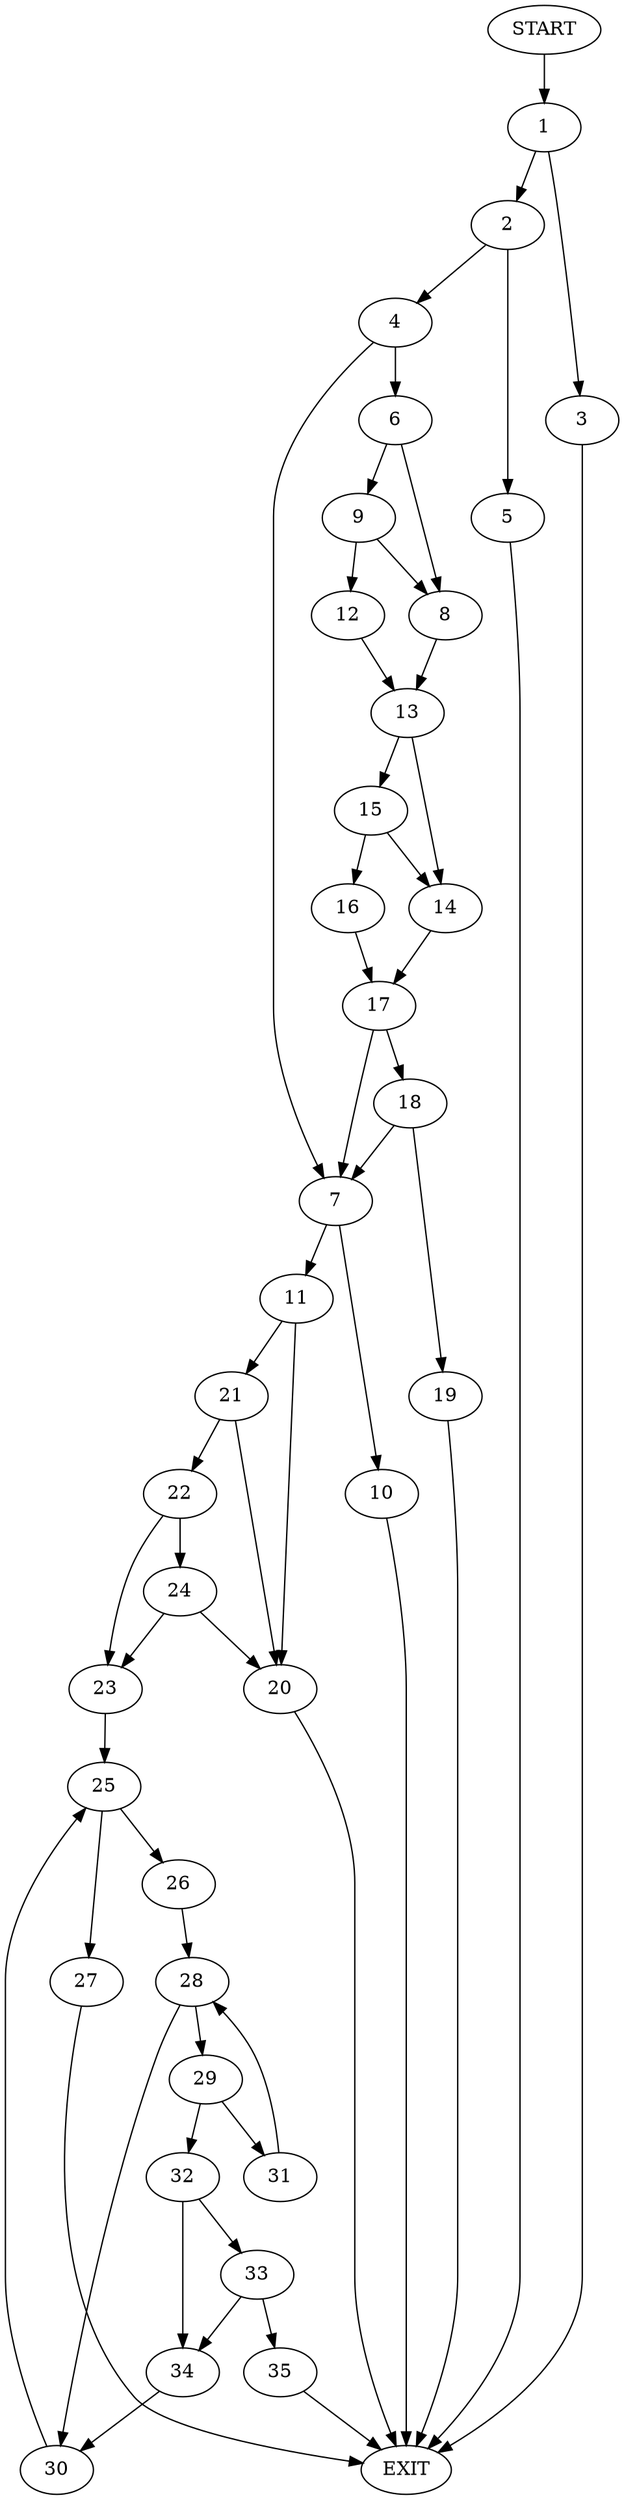 digraph {
0 [label="START"]
36 [label="EXIT"]
0 -> 1
1 -> 2
1 -> 3
2 -> 4
2 -> 5
3 -> 36
5 -> 36
4 -> 6
4 -> 7
6 -> 8
6 -> 9
7 -> 10
7 -> 11
9 -> 8
9 -> 12
8 -> 13
12 -> 13
13 -> 14
13 -> 15
15 -> 16
15 -> 14
14 -> 17
16 -> 17
17 -> 7
17 -> 18
18 -> 19
18 -> 7
19 -> 36
11 -> 20
11 -> 21
10 -> 36
21 -> 20
21 -> 22
20 -> 36
22 -> 23
22 -> 24
23 -> 25
24 -> 20
24 -> 23
25 -> 26
25 -> 27
27 -> 36
26 -> 28
28 -> 29
28 -> 30
30 -> 25
29 -> 31
29 -> 32
32 -> 33
32 -> 34
31 -> 28
33 -> 35
33 -> 34
34 -> 30
35 -> 36
}
